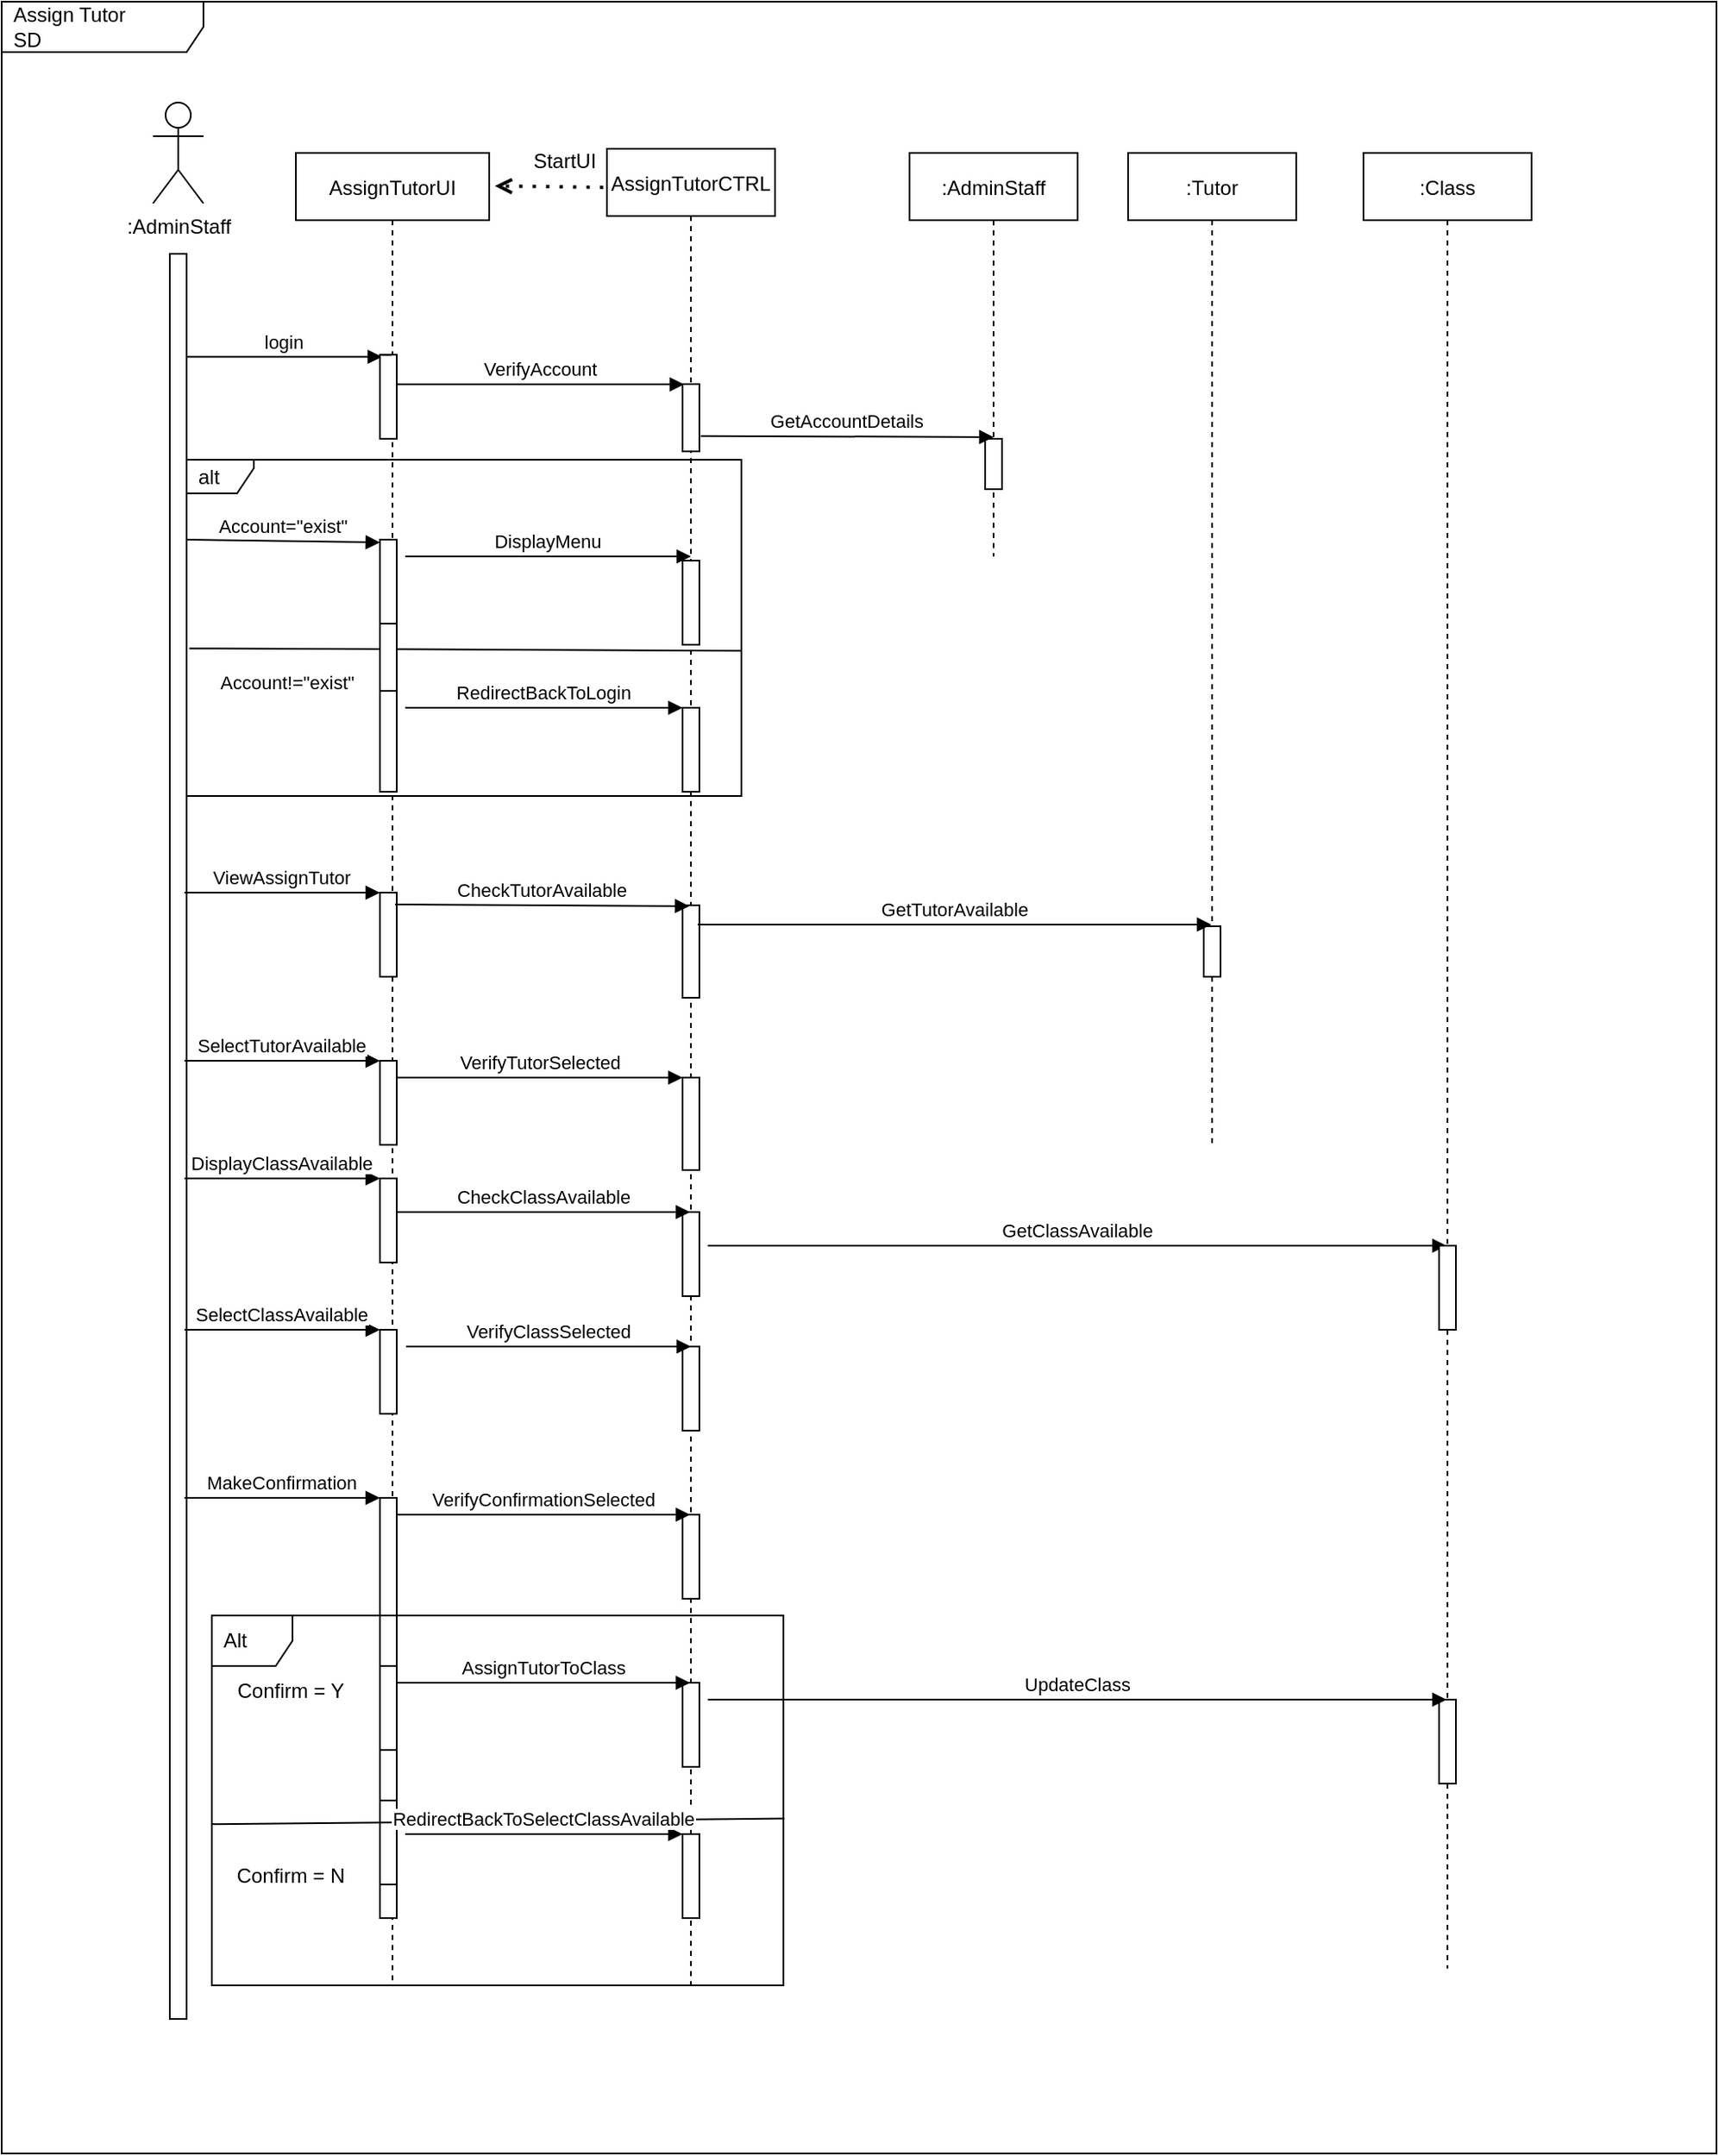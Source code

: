 <mxfile version="20.2.6" type="github">
  <diagram id="kgpKYQtTHZ0yAKxKKP6v" name="SequenceDiagram">
    <mxGraphModel dx="1673" dy="691" grid="1" gridSize="10" guides="1" tooltips="1" connect="1" arrows="1" fold="1" page="1" pageScale="1" pageWidth="850" pageHeight="1100" math="0" shadow="0">
      <root>
        <mxCell id="0" />
        <mxCell id="1" parent="0" />
        <mxCell id="y0kyjFMHOqx88UKNJPtD-65" value="AssignTutorCTRL" style="shape=umlLifeline;perimeter=lifelinePerimeter;container=1;collapsible=0;recursiveResize=0;rounded=0;shadow=0;strokeWidth=1;" vertex="1" parent="1">
          <mxGeometry x="330" y="237.5" width="100" height="1092.5" as="geometry" />
        </mxCell>
        <mxCell id="y0kyjFMHOqx88UKNJPtD-66" value="" style="points=[];perimeter=orthogonalPerimeter;rounded=0;shadow=0;strokeWidth=1;" vertex="1" parent="y0kyjFMHOqx88UKNJPtD-65">
          <mxGeometry x="45" y="140" width="10" height="40" as="geometry" />
        </mxCell>
        <mxCell id="y0kyjFMHOqx88UKNJPtD-67" value="" style="points=[];perimeter=orthogonalPerimeter;rounded=0;shadow=0;strokeWidth=1;" vertex="1" parent="y0kyjFMHOqx88UKNJPtD-65">
          <mxGeometry x="45" y="245" width="10" height="50" as="geometry" />
        </mxCell>
        <mxCell id="y0kyjFMHOqx88UKNJPtD-68" value="alt" style="shape=umlFrame;whiteSpace=wrap;html=1;width=40;height=20;boundedLbl=1;verticalAlign=middle;align=left;spacingLeft=5;strokeColor=default;gradientColor=none;" vertex="1" parent="y0kyjFMHOqx88UKNJPtD-65">
          <mxGeometry x="-250" y="185" width="330" height="200" as="geometry" />
        </mxCell>
        <mxCell id="y0kyjFMHOqx88UKNJPtD-69" value="" style="endArrow=none;html=1;rounded=0;entryX=1;entryY=0.568;entryDx=0;entryDy=0;entryPerimeter=0;exitX=0.005;exitY=0.561;exitDx=0;exitDy=0;exitPerimeter=0;" edge="1" parent="y0kyjFMHOqx88UKNJPtD-65" source="y0kyjFMHOqx88UKNJPtD-68" target="y0kyjFMHOqx88UKNJPtD-68">
          <mxGeometry width="50" height="50" relative="1" as="geometry">
            <mxPoint x="185" y="205" as="sourcePoint" />
            <mxPoint x="235" y="155" as="targetPoint" />
          </mxGeometry>
        </mxCell>
        <mxCell id="y0kyjFMHOqx88UKNJPtD-70" value="" style="points=[];perimeter=orthogonalPerimeter;rounded=0;shadow=0;strokeWidth=1;" vertex="1" parent="y0kyjFMHOqx88UKNJPtD-65">
          <mxGeometry x="45" y="450" width="10" height="55" as="geometry" />
        </mxCell>
        <mxCell id="y0kyjFMHOqx88UKNJPtD-71" value="&lt;span style=&quot;font-size: 11px; background-color: rgb(255, 255, 255);&quot;&gt;Account!=&quot;exist&quot;&lt;/span&gt;" style="text;html=1;strokeColor=none;fillColor=none;align=center;verticalAlign=middle;whiteSpace=wrap;rounded=0;" vertex="1" parent="y0kyjFMHOqx88UKNJPtD-65">
          <mxGeometry x="-220" y="302.5" width="60" height="30" as="geometry" />
        </mxCell>
        <mxCell id="y0kyjFMHOqx88UKNJPtD-72" value="" style="points=[];perimeter=orthogonalPerimeter;rounded=0;shadow=0;strokeWidth=1;" vertex="1" parent="y0kyjFMHOqx88UKNJPtD-65">
          <mxGeometry x="45" y="332.5" width="10" height="50" as="geometry" />
        </mxCell>
        <mxCell id="y0kyjFMHOqx88UKNJPtD-73" value="" style="points=[];perimeter=orthogonalPerimeter;rounded=0;shadow=0;strokeWidth=1;" vertex="1" parent="y0kyjFMHOqx88UKNJPtD-65">
          <mxGeometry x="45" y="632.5" width="10" height="50" as="geometry" />
        </mxCell>
        <mxCell id="y0kyjFMHOqx88UKNJPtD-74" value="" style="points=[];perimeter=orthogonalPerimeter;rounded=0;shadow=0;strokeWidth=1;" vertex="1" parent="y0kyjFMHOqx88UKNJPtD-65">
          <mxGeometry x="45" y="812.5" width="10" height="50" as="geometry" />
        </mxCell>
        <mxCell id="y0kyjFMHOqx88UKNJPtD-75" value="" style="points=[];perimeter=orthogonalPerimeter;rounded=0;shadow=0;strokeWidth=1;" vertex="1" parent="y0kyjFMHOqx88UKNJPtD-65">
          <mxGeometry x="45" y="912.5" width="10" height="50" as="geometry" />
        </mxCell>
        <mxCell id="y0kyjFMHOqx88UKNJPtD-76" value="" style="points=[];perimeter=orthogonalPerimeter;rounded=0;shadow=0;strokeWidth=1;" vertex="1" parent="y0kyjFMHOqx88UKNJPtD-65">
          <mxGeometry x="45" y="1002.5" width="10" height="50" as="geometry" />
        </mxCell>
        <mxCell id="y0kyjFMHOqx88UKNJPtD-77" value="" style="points=[];perimeter=orthogonalPerimeter;rounded=0;shadow=0;strokeWidth=1;" vertex="1" parent="y0kyjFMHOqx88UKNJPtD-65">
          <mxGeometry x="45" y="712.5" width="10" height="50" as="geometry" />
        </mxCell>
        <mxCell id="y0kyjFMHOqx88UKNJPtD-78" value="VerifyClassSelected" style="verticalAlign=bottom;endArrow=block;shadow=0;strokeWidth=1;" edge="1" parent="y0kyjFMHOqx88UKNJPtD-65">
          <mxGeometry relative="1" as="geometry">
            <mxPoint x="-119.5" y="712.5" as="sourcePoint" />
            <mxPoint x="50" y="712.5" as="targetPoint" />
          </mxGeometry>
        </mxCell>
        <mxCell id="y0kyjFMHOqx88UKNJPtD-79" value="VerifyTutorSelected" style="verticalAlign=bottom;endArrow=block;shadow=0;strokeWidth=1;" edge="1" parent="y0kyjFMHOqx88UKNJPtD-65">
          <mxGeometry relative="1" as="geometry">
            <mxPoint x="-124.5" y="552.5" as="sourcePoint" />
            <mxPoint x="45" y="552.5" as="targetPoint" />
          </mxGeometry>
        </mxCell>
        <mxCell id="y0kyjFMHOqx88UKNJPtD-80" value="" style="points=[];perimeter=orthogonalPerimeter;rounded=0;shadow=0;strokeWidth=1;" vertex="1" parent="y0kyjFMHOqx88UKNJPtD-65">
          <mxGeometry x="45" y="552.5" width="10" height="55" as="geometry" />
        </mxCell>
        <mxCell id="y0kyjFMHOqx88UKNJPtD-81" value=":AdminStaff" style="shape=umlActor;verticalLabelPosition=bottom;verticalAlign=top;html=1;strokeColor=default;gradientColor=none;" vertex="1" parent="1">
          <mxGeometry x="60" y="210" width="30" height="60" as="geometry" />
        </mxCell>
        <mxCell id="y0kyjFMHOqx88UKNJPtD-82" value="" style="points=[];perimeter=orthogonalPerimeter;rounded=0;shadow=0;strokeWidth=1;" vertex="1" parent="1">
          <mxGeometry x="70" y="300" width="10" height="1050" as="geometry" />
        </mxCell>
        <mxCell id="y0kyjFMHOqx88UKNJPtD-83" value="login" style="verticalAlign=bottom;endArrow=block;shadow=0;strokeWidth=1;entryX=0.124;entryY=0.025;entryDx=0;entryDy=0;entryPerimeter=0;" edge="1" parent="1" source="y0kyjFMHOqx88UKNJPtD-82" target="y0kyjFMHOqx88UKNJPtD-103">
          <mxGeometry relative="1" as="geometry">
            <mxPoint x="70" y="310.0" as="sourcePoint" />
            <mxPoint x="170" y="340" as="targetPoint" />
          </mxGeometry>
        </mxCell>
        <mxCell id="y0kyjFMHOqx88UKNJPtD-84" value="AssignTutorUI" style="shape=umlLifeline;perimeter=lifelinePerimeter;container=1;collapsible=0;recursiveResize=0;rounded=0;shadow=0;strokeWidth=1;" vertex="1" parent="1">
          <mxGeometry x="145" y="240" width="115" height="1090" as="geometry" />
        </mxCell>
        <mxCell id="y0kyjFMHOqx88UKNJPtD-85" value="Account=&quot;exist&quot;" style="verticalAlign=bottom;endArrow=block;shadow=0;strokeWidth=1;entryX=0;entryY=0.012;entryDx=0;entryDy=0;entryPerimeter=0;" edge="1" parent="y0kyjFMHOqx88UKNJPtD-84" target="y0kyjFMHOqx88UKNJPtD-86">
          <mxGeometry relative="1" as="geometry">
            <mxPoint x="-65" y="230" as="sourcePoint" />
            <mxPoint x="46.24" y="229.17" as="targetPoint" />
          </mxGeometry>
        </mxCell>
        <mxCell id="y0kyjFMHOqx88UKNJPtD-86" value="" style="points=[];perimeter=orthogonalPerimeter;rounded=0;shadow=0;strokeWidth=1;" vertex="1" parent="y0kyjFMHOqx88UKNJPtD-84">
          <mxGeometry x="50" y="230" width="10" height="140" as="geometry" />
        </mxCell>
        <mxCell id="y0kyjFMHOqx88UKNJPtD-87" value="" style="points=[];perimeter=orthogonalPerimeter;rounded=0;shadow=0;strokeWidth=1;" vertex="1" parent="y0kyjFMHOqx88UKNJPtD-84">
          <mxGeometry x="50" y="320" width="10" height="60" as="geometry" />
        </mxCell>
        <mxCell id="y0kyjFMHOqx88UKNJPtD-88" value="" style="points=[];perimeter=orthogonalPerimeter;rounded=0;shadow=0;strokeWidth=1;" vertex="1" parent="y0kyjFMHOqx88UKNJPtD-84">
          <mxGeometry x="50" y="230" width="10" height="50" as="geometry" />
        </mxCell>
        <mxCell id="y0kyjFMHOqx88UKNJPtD-89" value="" style="points=[];perimeter=orthogonalPerimeter;rounded=0;shadow=0;strokeWidth=1;" vertex="1" parent="y0kyjFMHOqx88UKNJPtD-84">
          <mxGeometry x="50" y="440" width="10" height="50" as="geometry" />
        </mxCell>
        <mxCell id="y0kyjFMHOqx88UKNJPtD-90" value="" style="points=[];perimeter=orthogonalPerimeter;rounded=0;shadow=0;strokeWidth=1;" vertex="1" parent="y0kyjFMHOqx88UKNJPtD-84">
          <mxGeometry x="50" y="610" width="10" height="50" as="geometry" />
        </mxCell>
        <mxCell id="y0kyjFMHOqx88UKNJPtD-91" value="DisplayClassAvailable" style="verticalAlign=bottom;endArrow=block;shadow=0;strokeWidth=1;entryX=0.124;entryY=0.025;entryDx=0;entryDy=0;entryPerimeter=0;" edge="1" parent="y0kyjFMHOqx88UKNJPtD-84">
          <mxGeometry relative="1" as="geometry">
            <mxPoint x="-66.24" y="610" as="sourcePoint" />
            <mxPoint x="50" y="610" as="targetPoint" />
          </mxGeometry>
        </mxCell>
        <mxCell id="y0kyjFMHOqx88UKNJPtD-92" value="SelectTutorAvailable" style="verticalAlign=bottom;endArrow=block;shadow=0;strokeWidth=1;entryX=0.124;entryY=0.025;entryDx=0;entryDy=0;entryPerimeter=0;" edge="1" parent="y0kyjFMHOqx88UKNJPtD-84">
          <mxGeometry relative="1" as="geometry">
            <mxPoint x="-66.24" y="540" as="sourcePoint" />
            <mxPoint x="50" y="540" as="targetPoint" />
          </mxGeometry>
        </mxCell>
        <mxCell id="y0kyjFMHOqx88UKNJPtD-93" value="" style="points=[];perimeter=orthogonalPerimeter;rounded=0;shadow=0;strokeWidth=1;" vertex="1" parent="y0kyjFMHOqx88UKNJPtD-84">
          <mxGeometry x="50" y="540" width="10" height="50" as="geometry" />
        </mxCell>
        <mxCell id="y0kyjFMHOqx88UKNJPtD-94" value="SelectClassAvailable" style="verticalAlign=bottom;endArrow=block;shadow=0;strokeWidth=1;entryX=0.124;entryY=0.025;entryDx=0;entryDy=0;entryPerimeter=0;" edge="1" parent="y0kyjFMHOqx88UKNJPtD-84">
          <mxGeometry relative="1" as="geometry">
            <mxPoint x="-66.24" y="700" as="sourcePoint" />
            <mxPoint x="50" y="700" as="targetPoint" />
          </mxGeometry>
        </mxCell>
        <mxCell id="y0kyjFMHOqx88UKNJPtD-95" value="MakeConfirmation" style="verticalAlign=bottom;endArrow=block;shadow=0;strokeWidth=1;entryX=0.124;entryY=0.025;entryDx=0;entryDy=0;entryPerimeter=0;" edge="1" parent="y0kyjFMHOqx88UKNJPtD-84">
          <mxGeometry relative="1" as="geometry">
            <mxPoint x="-66.24" y="800" as="sourcePoint" />
            <mxPoint x="50" y="800" as="targetPoint" />
          </mxGeometry>
        </mxCell>
        <mxCell id="y0kyjFMHOqx88UKNJPtD-96" value="" style="points=[];perimeter=orthogonalPerimeter;rounded=0;shadow=0;strokeWidth=1;" vertex="1" parent="y0kyjFMHOqx88UKNJPtD-84">
          <mxGeometry x="50" y="800" width="10" height="250" as="geometry" />
        </mxCell>
        <mxCell id="y0kyjFMHOqx88UKNJPtD-97" value="" style="points=[];perimeter=orthogonalPerimeter;rounded=0;shadow=0;strokeWidth=1;" vertex="1" parent="y0kyjFMHOqx88UKNJPtD-84">
          <mxGeometry x="50" y="980" width="10" height="50" as="geometry" />
        </mxCell>
        <mxCell id="y0kyjFMHOqx88UKNJPtD-98" value="" style="points=[];perimeter=orthogonalPerimeter;rounded=0;shadow=0;strokeWidth=1;" vertex="1" parent="y0kyjFMHOqx88UKNJPtD-84">
          <mxGeometry x="50" y="900" width="10" height="50" as="geometry" />
        </mxCell>
        <mxCell id="y0kyjFMHOqx88UKNJPtD-99" value="Confirm = N" style="text;html=1;strokeColor=none;fillColor=none;align=center;verticalAlign=middle;whiteSpace=wrap;rounded=0;" vertex="1" parent="y0kyjFMHOqx88UKNJPtD-84">
          <mxGeometry x="-42.62" y="1010" width="80" height="30" as="geometry" />
        </mxCell>
        <mxCell id="y0kyjFMHOqx88UKNJPtD-100" value="Alt" style="shape=umlFrame;whiteSpace=wrap;html=1;width=48;height=30;boundedLbl=1;verticalAlign=middle;align=left;spacingLeft=5;" vertex="1" parent="y0kyjFMHOqx88UKNJPtD-84">
          <mxGeometry x="-50" y="870" width="340" height="220" as="geometry" />
        </mxCell>
        <mxCell id="y0kyjFMHOqx88UKNJPtD-101" value="" style="endArrow=none;html=1;rounded=0;entryX=1.002;entryY=0.549;entryDx=0;entryDy=0;entryPerimeter=0;exitX=0;exitY=0.564;exitDx=0;exitDy=0;exitPerimeter=0;" edge="1" parent="y0kyjFMHOqx88UKNJPtD-84" source="y0kyjFMHOqx88UKNJPtD-100" target="y0kyjFMHOqx88UKNJPtD-100">
          <mxGeometry width="50" height="50" relative="1" as="geometry">
            <mxPoint x="-180" y="771" as="sourcePoint" />
            <mxPoint x="-107.62" y="740" as="targetPoint" />
            <Array as="points" />
          </mxGeometry>
        </mxCell>
        <mxCell id="y0kyjFMHOqx88UKNJPtD-102" value="VerifyAccount" style="verticalAlign=bottom;endArrow=block;shadow=0;strokeWidth=1;entryX=0.09;entryY=0.004;entryDx=0;entryDy=0;entryPerimeter=0;startArrow=none;" edge="1" parent="1" source="y0kyjFMHOqx88UKNJPtD-103" target="y0kyjFMHOqx88UKNJPtD-66">
          <mxGeometry relative="1" as="geometry">
            <mxPoint x="286.3" y="360" as="sourcePoint" />
            <mxPoint x="410" y="360" as="targetPoint" />
          </mxGeometry>
        </mxCell>
        <mxCell id="y0kyjFMHOqx88UKNJPtD-103" value="" style="points=[];perimeter=orthogonalPerimeter;rounded=0;shadow=0;strokeWidth=1;" vertex="1" parent="1">
          <mxGeometry x="195" y="360" width="10" height="50" as="geometry" />
        </mxCell>
        <mxCell id="y0kyjFMHOqx88UKNJPtD-104" value="" style="verticalAlign=bottom;endArrow=none;shadow=0;strokeWidth=1;entryX=0.09;entryY=0.004;entryDx=0;entryDy=0;entryPerimeter=0;" edge="1" parent="1" source="y0kyjFMHOqx88UKNJPtD-84" target="y0kyjFMHOqx88UKNJPtD-103">
          <mxGeometry relative="1" as="geometry">
            <mxPoint x="199.81" y="380.96" as="sourcePoint" />
            <mxPoint x="325.9" y="380.96" as="targetPoint" />
          </mxGeometry>
        </mxCell>
        <mxCell id="y0kyjFMHOqx88UKNJPtD-105" value="Assign Tutor&lt;br&gt;SD" style="shape=umlFrame;whiteSpace=wrap;html=1;width=120;height=30;boundedLbl=1;verticalAlign=middle;align=left;spacingLeft=5;" vertex="1" parent="1">
          <mxGeometry x="-30" y="150" width="1020" height="1280" as="geometry" />
        </mxCell>
        <mxCell id="y0kyjFMHOqx88UKNJPtD-106" value="" style="endArrow=open;dashed=1;html=1;dashPattern=1 3;strokeWidth=2;rounded=0;endFill=0;exitX=-0.022;exitY=0.021;exitDx=0;exitDy=0;exitPerimeter=0;entryX=1.029;entryY=0.018;entryDx=0;entryDy=0;entryPerimeter=0;" edge="1" parent="1" source="y0kyjFMHOqx88UKNJPtD-65" target="y0kyjFMHOqx88UKNJPtD-84">
          <mxGeometry width="50" height="50" relative="1" as="geometry">
            <mxPoint x="310" y="250" as="sourcePoint" />
            <mxPoint x="360" y="200" as="targetPoint" />
          </mxGeometry>
        </mxCell>
        <mxCell id="y0kyjFMHOqx88UKNJPtD-107" value="StartUI" style="text;html=1;strokeColor=none;fillColor=none;align=center;verticalAlign=middle;whiteSpace=wrap;rounded=0;" vertex="1" parent="1">
          <mxGeometry x="250" y="240" width="110" height="10" as="geometry" />
        </mxCell>
        <mxCell id="y0kyjFMHOqx88UKNJPtD-108" value=":AdminStaff" style="shape=umlLifeline;perimeter=lifelinePerimeter;container=1;collapsible=0;recursiveResize=0;rounded=0;shadow=0;strokeWidth=1;" vertex="1" parent="1">
          <mxGeometry x="510" y="240" width="100" height="240" as="geometry" />
        </mxCell>
        <mxCell id="y0kyjFMHOqx88UKNJPtD-109" value="" style="points=[];perimeter=orthogonalPerimeter;rounded=0;shadow=0;strokeWidth=1;" vertex="1" parent="y0kyjFMHOqx88UKNJPtD-108">
          <mxGeometry x="45" y="170" width="10" height="30" as="geometry" />
        </mxCell>
        <mxCell id="y0kyjFMHOqx88UKNJPtD-110" value="GetAccountDetails" style="verticalAlign=bottom;endArrow=block;shadow=0;strokeWidth=1;startArrow=none;exitX=1.083;exitY=0.771;exitDx=0;exitDy=0;exitPerimeter=0;" edge="1" parent="y0kyjFMHOqx88UKNJPtD-108" source="y0kyjFMHOqx88UKNJPtD-66">
          <mxGeometry relative="1" as="geometry">
            <mxPoint x="-120" y="169" as="sourcePoint" />
            <mxPoint x="50" y="169" as="targetPoint" />
          </mxGeometry>
        </mxCell>
        <mxCell id="y0kyjFMHOqx88UKNJPtD-111" value="DisplayMenu" style="verticalAlign=bottom;endArrow=block;shadow=0;strokeWidth=1;" edge="1" parent="1">
          <mxGeometry relative="1" as="geometry">
            <mxPoint x="210" y="480" as="sourcePoint" />
            <mxPoint x="380" y="480" as="targetPoint" />
          </mxGeometry>
        </mxCell>
        <mxCell id="y0kyjFMHOqx88UKNJPtD-112" value="ViewAssignTutor" style="verticalAlign=bottom;endArrow=block;shadow=0;strokeWidth=1;entryX=0.124;entryY=0.025;entryDx=0;entryDy=0;entryPerimeter=0;" edge="1" parent="1">
          <mxGeometry relative="1" as="geometry">
            <mxPoint x="78.76" y="680" as="sourcePoint" />
            <mxPoint x="195.0" y="680" as="targetPoint" />
          </mxGeometry>
        </mxCell>
        <mxCell id="y0kyjFMHOqx88UKNJPtD-113" value="CheckTutorAvailable" style="verticalAlign=bottom;endArrow=block;shadow=0;strokeWidth=1;entryX=0.4;entryY=0.009;entryDx=0;entryDy=0;entryPerimeter=0;exitX=0.9;exitY=0.14;exitDx=0;exitDy=0;exitPerimeter=0;" edge="1" parent="1" source="y0kyjFMHOqx88UKNJPtD-89" target="y0kyjFMHOqx88UKNJPtD-70">
          <mxGeometry relative="1" as="geometry">
            <mxPoint x="205.0" y="694.58" as="sourcePoint" />
            <mxPoint x="321.24" y="694.58" as="targetPoint" />
          </mxGeometry>
        </mxCell>
        <mxCell id="y0kyjFMHOqx88UKNJPtD-114" value=":Tutor" style="shape=umlLifeline;perimeter=lifelinePerimeter;container=1;collapsible=0;recursiveResize=0;rounded=0;shadow=0;strokeWidth=1;" vertex="1" parent="1">
          <mxGeometry x="640" y="240" width="100" height="590" as="geometry" />
        </mxCell>
        <mxCell id="y0kyjFMHOqx88UKNJPtD-115" value="" style="points=[];perimeter=orthogonalPerimeter;rounded=0;shadow=0;strokeWidth=1;" vertex="1" parent="y0kyjFMHOqx88UKNJPtD-114">
          <mxGeometry x="45" y="460" width="10" height="30" as="geometry" />
        </mxCell>
        <mxCell id="y0kyjFMHOqx88UKNJPtD-116" value="GetTutorAvailable" style="verticalAlign=bottom;endArrow=block;shadow=0;strokeWidth=1;exitX=0.9;exitY=0.209;exitDx=0;exitDy=0;exitPerimeter=0;" edge="1" parent="1" source="y0kyjFMHOqx88UKNJPtD-70" target="y0kyjFMHOqx88UKNJPtD-114">
          <mxGeometry relative="1" as="geometry">
            <mxPoint x="390" y="700" as="sourcePoint" />
            <mxPoint x="565" y="700.995" as="targetPoint" />
          </mxGeometry>
        </mxCell>
        <mxCell id="y0kyjFMHOqx88UKNJPtD-117" value="CheckClassAvailable" style="verticalAlign=bottom;endArrow=block;shadow=0;strokeWidth=1;" edge="1" parent="1">
          <mxGeometry relative="1" as="geometry">
            <mxPoint x="205.0" y="870" as="sourcePoint" />
            <mxPoint x="379.5" y="870" as="targetPoint" />
          </mxGeometry>
        </mxCell>
        <mxCell id="y0kyjFMHOqx88UKNJPtD-118" value="GetClassAvailable" style="verticalAlign=bottom;endArrow=block;shadow=0;strokeWidth=1;" edge="1" parent="1" target="y0kyjFMHOqx88UKNJPtD-123">
          <mxGeometry relative="1" as="geometry">
            <mxPoint x="390" y="890" as="sourcePoint" />
            <mxPoint x="689.5" y="890" as="targetPoint" />
          </mxGeometry>
        </mxCell>
        <mxCell id="y0kyjFMHOqx88UKNJPtD-119" value="" style="points=[];perimeter=orthogonalPerimeter;rounded=0;shadow=0;strokeWidth=1;" vertex="1" parent="1">
          <mxGeometry x="195" y="940" width="10" height="50" as="geometry" />
        </mxCell>
        <mxCell id="y0kyjFMHOqx88UKNJPtD-120" value="VerifyConfirmationSelected" style="verticalAlign=bottom;endArrow=block;shadow=0;strokeWidth=1;" edge="1" parent="1" target="y0kyjFMHOqx88UKNJPtD-65">
          <mxGeometry relative="1" as="geometry">
            <mxPoint x="205.0" y="1050" as="sourcePoint" />
            <mxPoint x="321.24" y="1050" as="targetPoint" />
          </mxGeometry>
        </mxCell>
        <mxCell id="y0kyjFMHOqx88UKNJPtD-121" value="AssignTutorToClass" style="verticalAlign=bottom;endArrow=block;shadow=0;strokeWidth=1;" edge="1" parent="1">
          <mxGeometry relative="1" as="geometry">
            <mxPoint x="205" y="1150" as="sourcePoint" />
            <mxPoint x="379.5" y="1150" as="targetPoint" />
          </mxGeometry>
        </mxCell>
        <mxCell id="y0kyjFMHOqx88UKNJPtD-122" value="Confirm = Y" style="text;html=1;strokeColor=none;fillColor=none;align=center;verticalAlign=middle;whiteSpace=wrap;rounded=0;" vertex="1" parent="1">
          <mxGeometry x="102.38" y="1140" width="80" height="30" as="geometry" />
        </mxCell>
        <mxCell id="y0kyjFMHOqx88UKNJPtD-123" value=":Class" style="shape=umlLifeline;perimeter=lifelinePerimeter;container=1;collapsible=0;recursiveResize=0;rounded=0;shadow=0;strokeWidth=1;" vertex="1" parent="1">
          <mxGeometry x="780" y="240" width="100" height="1080" as="geometry" />
        </mxCell>
        <mxCell id="y0kyjFMHOqx88UKNJPtD-124" value="" style="points=[];perimeter=orthogonalPerimeter;rounded=0;shadow=0;strokeWidth=1;" vertex="1" parent="y0kyjFMHOqx88UKNJPtD-123">
          <mxGeometry x="45" y="920" width="10" height="50" as="geometry" />
        </mxCell>
        <mxCell id="y0kyjFMHOqx88UKNJPtD-125" value="" style="points=[];perimeter=orthogonalPerimeter;rounded=0;shadow=0;strokeWidth=1;" vertex="1" parent="y0kyjFMHOqx88UKNJPtD-123">
          <mxGeometry x="45" y="650" width="10" height="50" as="geometry" />
        </mxCell>
        <mxCell id="y0kyjFMHOqx88UKNJPtD-126" value="UpdateClass" style="verticalAlign=bottom;endArrow=block;shadow=0;strokeWidth=1;" edge="1" parent="1" target="y0kyjFMHOqx88UKNJPtD-123">
          <mxGeometry relative="1" as="geometry">
            <mxPoint x="390" y="1160" as="sourcePoint" />
            <mxPoint x="689.5" y="1160" as="targetPoint" />
          </mxGeometry>
        </mxCell>
        <mxCell id="y0kyjFMHOqx88UKNJPtD-127" value="RedirectBackToLogin" style="verticalAlign=bottom;endArrow=block;shadow=0;strokeWidth=1;" edge="1" parent="1" target="y0kyjFMHOqx88UKNJPtD-72">
          <mxGeometry relative="1" as="geometry">
            <mxPoint x="210" y="570" as="sourcePoint" />
            <mxPoint x="315" y="571.68" as="targetPoint" />
          </mxGeometry>
        </mxCell>
        <mxCell id="y0kyjFMHOqx88UKNJPtD-128" value="RedirectBackToSelectClassAvailable" style="verticalAlign=bottom;endArrow=block;shadow=0;strokeWidth=1;" edge="1" parent="1">
          <mxGeometry relative="1" as="geometry">
            <mxPoint x="210" y="1240" as="sourcePoint" />
            <mxPoint x="375" y="1240" as="targetPoint" />
          </mxGeometry>
        </mxCell>
      </root>
    </mxGraphModel>
  </diagram>
</mxfile>
